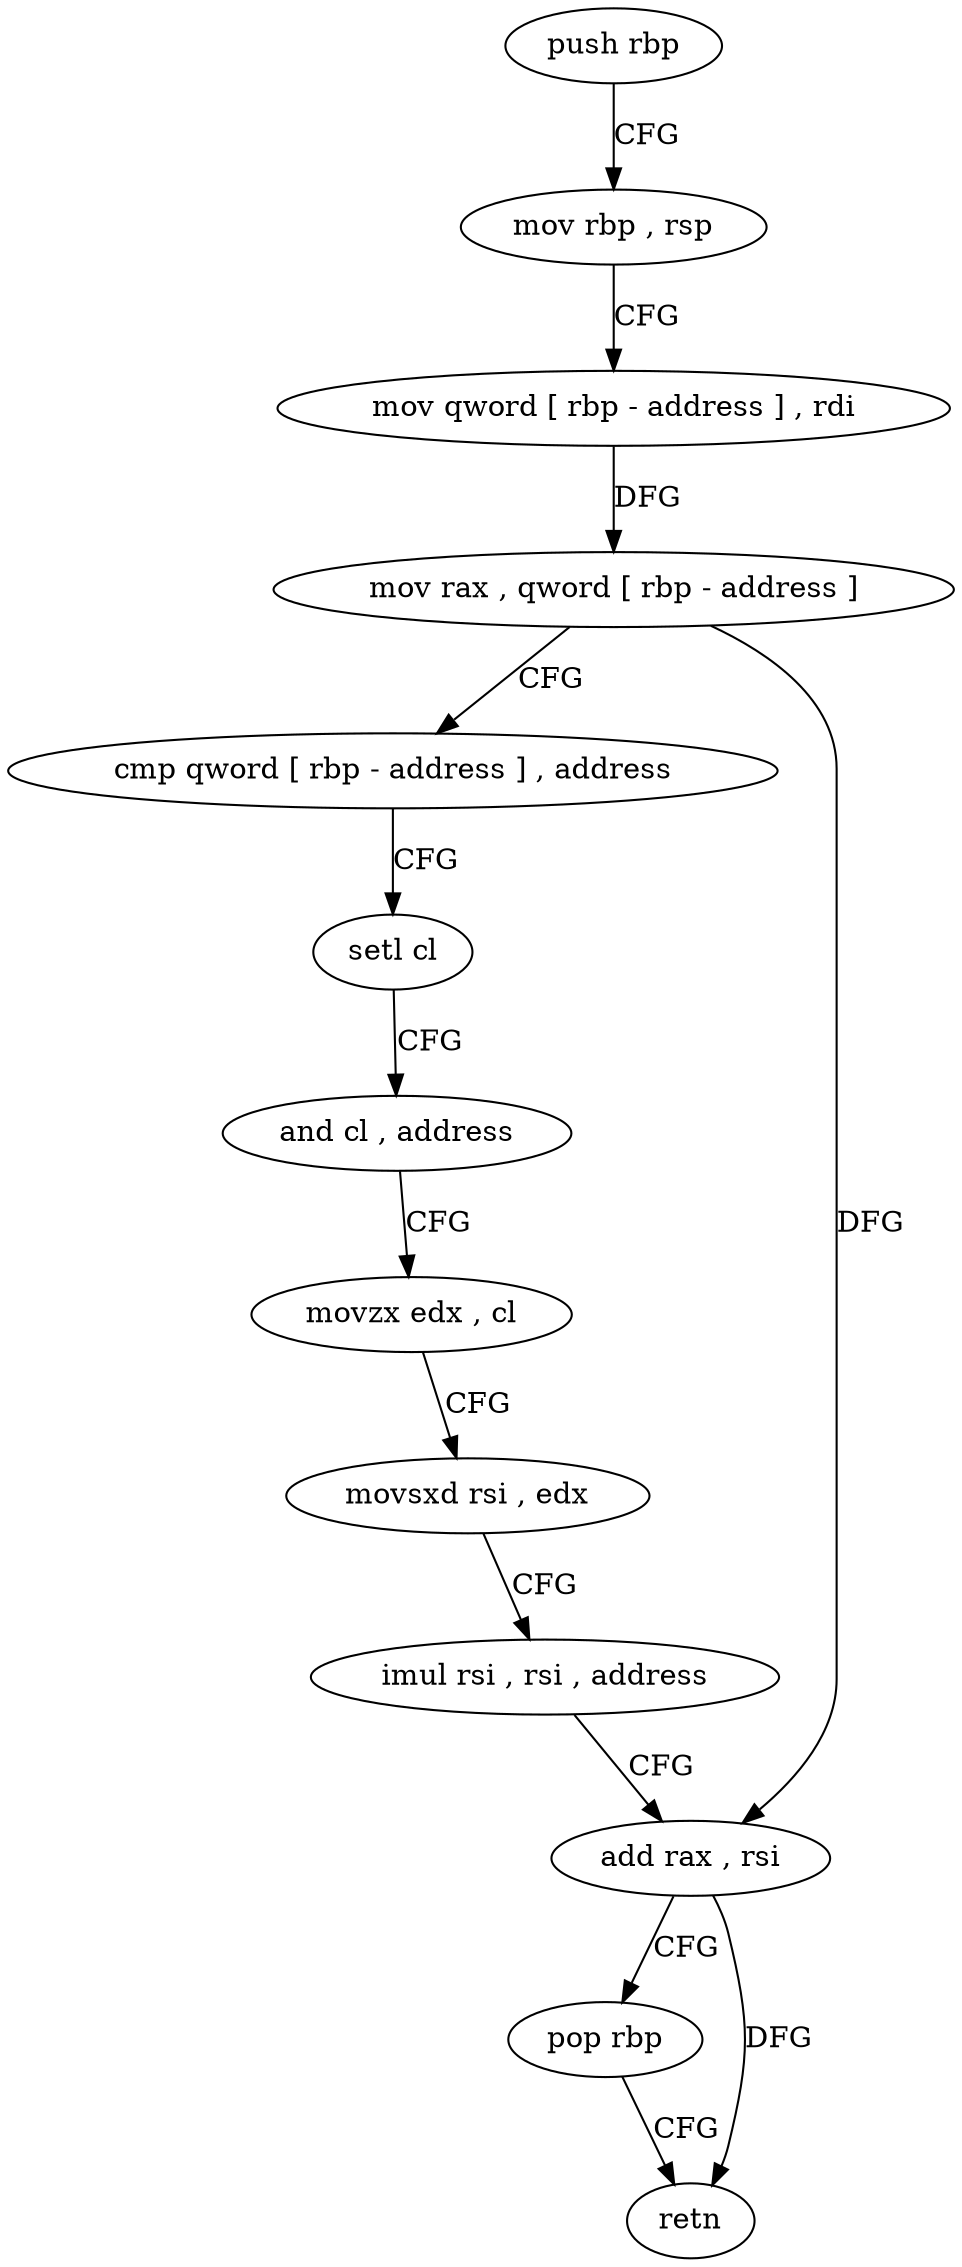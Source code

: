 digraph "func" {
"4235152" [label = "push rbp" ]
"4235153" [label = "mov rbp , rsp" ]
"4235156" [label = "mov qword [ rbp - address ] , rdi" ]
"4235160" [label = "mov rax , qword [ rbp - address ]" ]
"4235164" [label = "cmp qword [ rbp - address ] , address" ]
"4235169" [label = "setl cl" ]
"4235172" [label = "and cl , address" ]
"4235175" [label = "movzx edx , cl" ]
"4235178" [label = "movsxd rsi , edx" ]
"4235181" [label = "imul rsi , rsi , address" ]
"4235188" [label = "add rax , rsi" ]
"4235191" [label = "pop rbp" ]
"4235192" [label = "retn" ]
"4235152" -> "4235153" [ label = "CFG" ]
"4235153" -> "4235156" [ label = "CFG" ]
"4235156" -> "4235160" [ label = "DFG" ]
"4235160" -> "4235164" [ label = "CFG" ]
"4235160" -> "4235188" [ label = "DFG" ]
"4235164" -> "4235169" [ label = "CFG" ]
"4235169" -> "4235172" [ label = "CFG" ]
"4235172" -> "4235175" [ label = "CFG" ]
"4235175" -> "4235178" [ label = "CFG" ]
"4235178" -> "4235181" [ label = "CFG" ]
"4235181" -> "4235188" [ label = "CFG" ]
"4235188" -> "4235191" [ label = "CFG" ]
"4235188" -> "4235192" [ label = "DFG" ]
"4235191" -> "4235192" [ label = "CFG" ]
}
